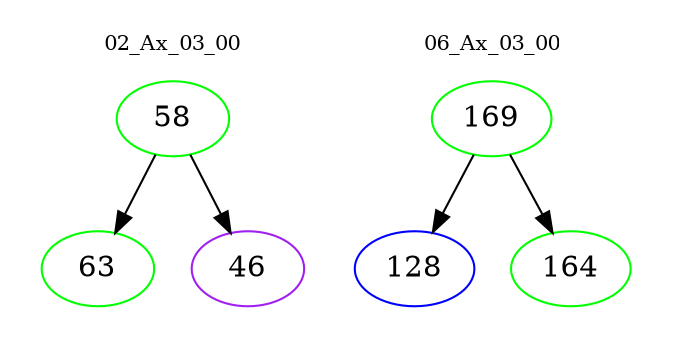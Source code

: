 digraph{
subgraph cluster_0 {
color = white
label = "02_Ax_03_00";
fontsize=10;
T0_58 [label="58", color="green"]
T0_58 -> T0_63 [color="black"]
T0_63 [label="63", color="green"]
T0_58 -> T0_46 [color="black"]
T0_46 [label="46", color="purple"]
}
subgraph cluster_1 {
color = white
label = "06_Ax_03_00";
fontsize=10;
T1_169 [label="169", color="green"]
T1_169 -> T1_128 [color="black"]
T1_128 [label="128", color="blue"]
T1_169 -> T1_164 [color="black"]
T1_164 [label="164", color="green"]
}
}
